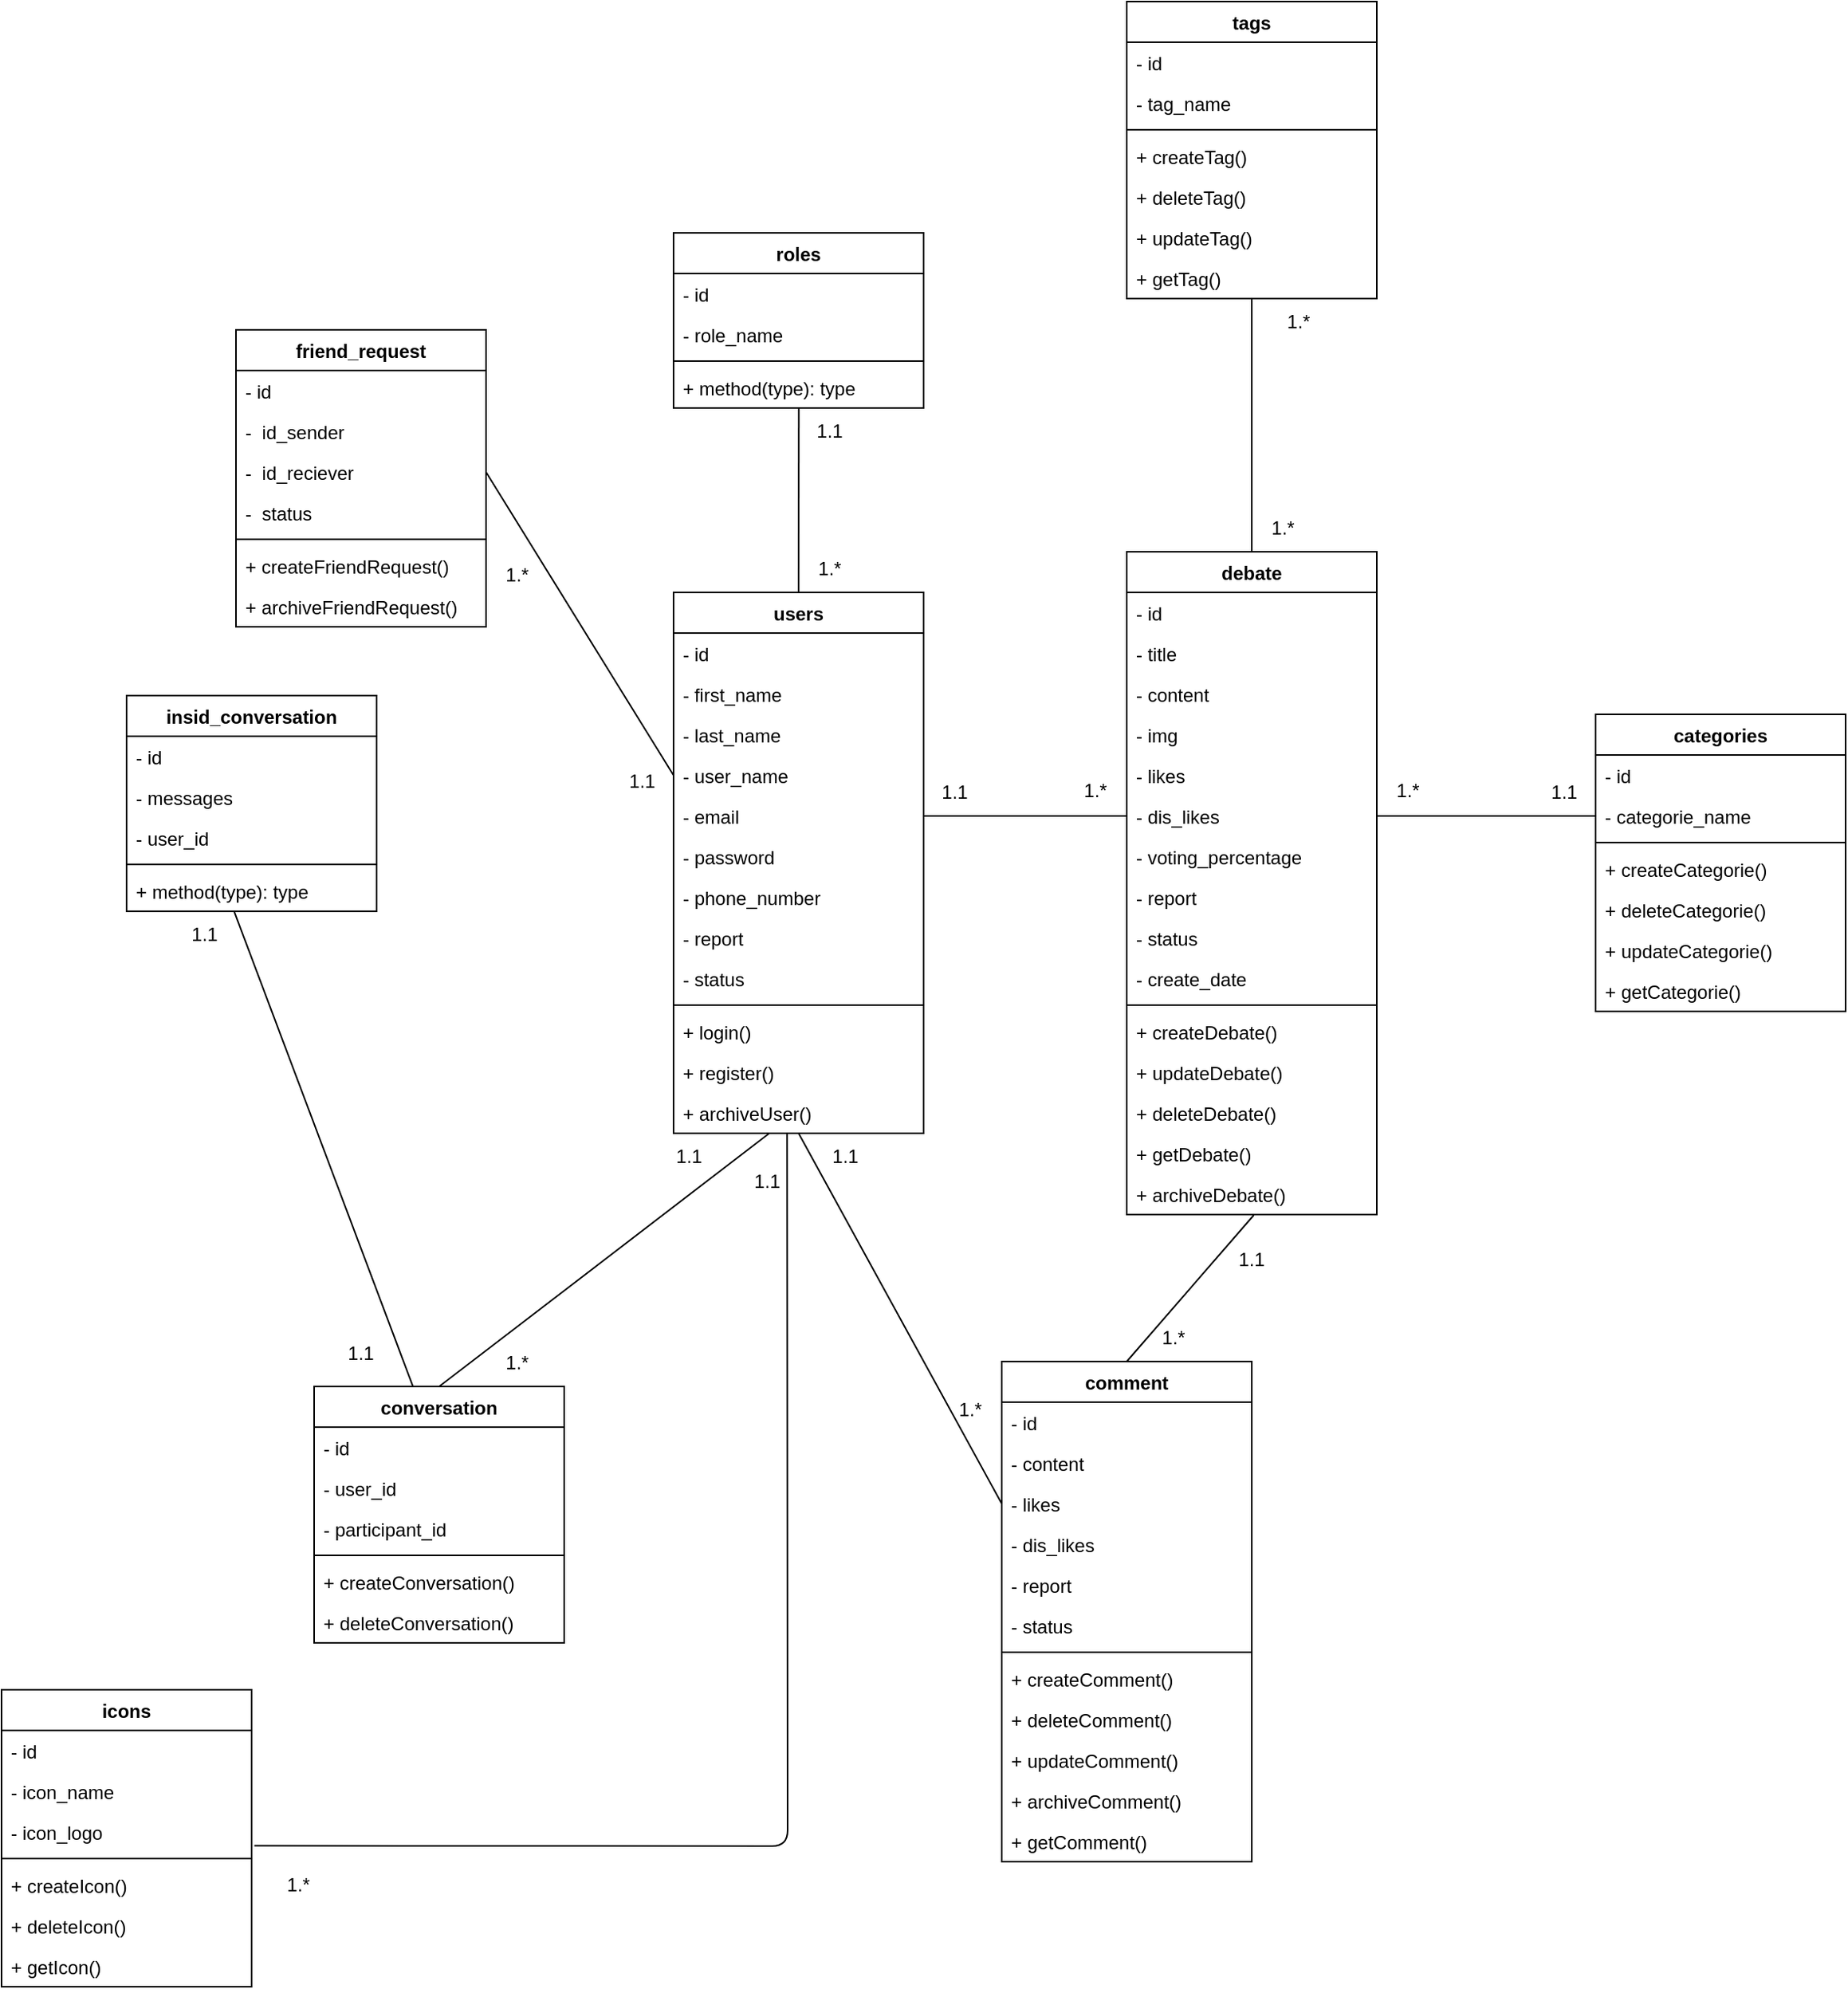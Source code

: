 <mxfile>
    <diagram id="Rh19kKVCyFqnqT23793_" name="Page-1">
        <mxGraphModel dx="1802" dy="729" grid="1" gridSize="10" guides="1" tooltips="1" connect="1" arrows="1" fold="1" page="1" pageScale="1" pageWidth="850" pageHeight="1100" math="0" shadow="0">
            <root>
                <mxCell id="0"/>
                <mxCell id="1" parent="0"/>
                <mxCell id="2" value="debate" style="swimlane;fontStyle=1;align=center;verticalAlign=top;childLayout=stackLayout;horizontal=1;startSize=26;horizontalStack=0;resizeParent=1;resizeParentMax=0;resizeLast=0;collapsible=1;marginBottom=0;" parent="1" vertex="1">
                    <mxGeometry x="340" y="372" width="160" height="424" as="geometry"/>
                </mxCell>
                <mxCell id="3" value="- id" style="text;strokeColor=none;fillColor=none;align=left;verticalAlign=top;spacingLeft=4;spacingRight=4;overflow=hidden;rotatable=0;points=[[0,0.5],[1,0.5]];portConstraint=eastwest;" parent="2" vertex="1">
                    <mxGeometry y="26" width="160" height="26" as="geometry"/>
                </mxCell>
                <mxCell id="71" value="- title" style="text;strokeColor=none;fillColor=none;align=left;verticalAlign=top;spacingLeft=4;spacingRight=4;overflow=hidden;rotatable=0;points=[[0,0.5],[1,0.5]];portConstraint=eastwest;" parent="2" vertex="1">
                    <mxGeometry y="52" width="160" height="26" as="geometry"/>
                </mxCell>
                <mxCell id="6" value="- content" style="text;strokeColor=none;fillColor=none;align=left;verticalAlign=top;spacingLeft=4;spacingRight=4;overflow=hidden;rotatable=0;points=[[0,0.5],[1,0.5]];portConstraint=eastwest;" parent="2" vertex="1">
                    <mxGeometry y="78" width="160" height="26" as="geometry"/>
                </mxCell>
                <mxCell id="7" value="- img" style="text;strokeColor=none;fillColor=none;align=left;verticalAlign=top;spacingLeft=4;spacingRight=4;overflow=hidden;rotatable=0;points=[[0,0.5],[1,0.5]];portConstraint=eastwest;" parent="2" vertex="1">
                    <mxGeometry y="104" width="160" height="26" as="geometry"/>
                </mxCell>
                <mxCell id="8" value="- likes" style="text;strokeColor=none;fillColor=none;align=left;verticalAlign=top;spacingLeft=4;spacingRight=4;overflow=hidden;rotatable=0;points=[[0,0.5],[1,0.5]];portConstraint=eastwest;" parent="2" vertex="1">
                    <mxGeometry y="130" width="160" height="26" as="geometry"/>
                </mxCell>
                <mxCell id="9" value="- dis_likes" style="text;strokeColor=none;fillColor=none;align=left;verticalAlign=top;spacingLeft=4;spacingRight=4;overflow=hidden;rotatable=0;points=[[0,0.5],[1,0.5]];portConstraint=eastwest;" parent="2" vertex="1">
                    <mxGeometry y="156" width="160" height="26" as="geometry"/>
                </mxCell>
                <mxCell id="12" value="- voting_percentage" style="text;strokeColor=none;fillColor=none;align=left;verticalAlign=top;spacingLeft=4;spacingRight=4;overflow=hidden;rotatable=0;points=[[0,0.5],[1,0.5]];portConstraint=eastwest;" parent="2" vertex="1">
                    <mxGeometry y="182" width="160" height="26" as="geometry"/>
                </mxCell>
                <mxCell id="14" value="- report" style="text;strokeColor=none;fillColor=none;align=left;verticalAlign=top;spacingLeft=4;spacingRight=4;overflow=hidden;rotatable=0;points=[[0,0.5],[1,0.5]];portConstraint=eastwest;" parent="2" vertex="1">
                    <mxGeometry y="208" width="160" height="26" as="geometry"/>
                </mxCell>
                <mxCell id="11" value="- status" style="text;strokeColor=none;fillColor=none;align=left;verticalAlign=top;spacingLeft=4;spacingRight=4;overflow=hidden;rotatable=0;points=[[0,0.5],[1,0.5]];portConstraint=eastwest;" parent="2" vertex="1">
                    <mxGeometry y="234" width="160" height="26" as="geometry"/>
                </mxCell>
                <mxCell id="13" value="- create_date" style="text;strokeColor=none;fillColor=none;align=left;verticalAlign=top;spacingLeft=4;spacingRight=4;overflow=hidden;rotatable=0;points=[[0,0.5],[1,0.5]];portConstraint=eastwest;" parent="2" vertex="1">
                    <mxGeometry y="260" width="160" height="26" as="geometry"/>
                </mxCell>
                <mxCell id="4" value="" style="line;strokeWidth=1;fillColor=none;align=left;verticalAlign=middle;spacingTop=-1;spacingLeft=3;spacingRight=3;rotatable=0;labelPosition=right;points=[];portConstraint=eastwest;strokeColor=inherit;" parent="2" vertex="1">
                    <mxGeometry y="286" width="160" height="8" as="geometry"/>
                </mxCell>
                <mxCell id="5" value="+ createDebate()" style="text;strokeColor=none;fillColor=none;align=left;verticalAlign=top;spacingLeft=4;spacingRight=4;overflow=hidden;rotatable=0;points=[[0,0.5],[1,0.5]];portConstraint=eastwest;" parent="2" vertex="1">
                    <mxGeometry y="294" width="160" height="26" as="geometry"/>
                </mxCell>
                <mxCell id="104" value="+ updateDebate()" style="text;strokeColor=none;fillColor=none;align=left;verticalAlign=top;spacingLeft=4;spacingRight=4;overflow=hidden;rotatable=0;points=[[0,0.5],[1,0.5]];portConstraint=eastwest;" parent="2" vertex="1">
                    <mxGeometry y="320" width="160" height="26" as="geometry"/>
                </mxCell>
                <mxCell id="105" value="+ deleteDebate()" style="text;strokeColor=none;fillColor=none;align=left;verticalAlign=top;spacingLeft=4;spacingRight=4;overflow=hidden;rotatable=0;points=[[0,0.5],[1,0.5]];portConstraint=eastwest;" parent="2" vertex="1">
                    <mxGeometry y="346" width="160" height="26" as="geometry"/>
                </mxCell>
                <mxCell id="106" value="+ getDebate()" style="text;strokeColor=none;fillColor=none;align=left;verticalAlign=top;spacingLeft=4;spacingRight=4;overflow=hidden;rotatable=0;points=[[0,0.5],[1,0.5]];portConstraint=eastwest;" parent="2" vertex="1">
                    <mxGeometry y="372" width="160" height="26" as="geometry"/>
                </mxCell>
                <mxCell id="108" value="+ archiveDebate()" style="text;strokeColor=none;fillColor=none;align=left;verticalAlign=top;spacingLeft=4;spacingRight=4;overflow=hidden;rotatable=0;points=[[0,0.5],[1,0.5]];portConstraint=eastwest;" parent="2" vertex="1">
                    <mxGeometry y="398" width="160" height="26" as="geometry"/>
                </mxCell>
                <mxCell id="15" value="users" style="swimlane;fontStyle=1;align=center;verticalAlign=top;childLayout=stackLayout;horizontal=1;startSize=26;horizontalStack=0;resizeParent=1;resizeParentMax=0;resizeLast=0;collapsible=1;marginBottom=0;" parent="1" vertex="1">
                    <mxGeometry x="50" y="398" width="160" height="346" as="geometry"/>
                </mxCell>
                <mxCell id="16" value="- id" style="text;strokeColor=none;fillColor=none;align=left;verticalAlign=top;spacingLeft=4;spacingRight=4;overflow=hidden;rotatable=0;points=[[0,0.5],[1,0.5]];portConstraint=eastwest;" parent="15" vertex="1">
                    <mxGeometry y="26" width="160" height="26" as="geometry"/>
                </mxCell>
                <mxCell id="19" value="- first_name" style="text;strokeColor=none;fillColor=none;align=left;verticalAlign=top;spacingLeft=4;spacingRight=4;overflow=hidden;rotatable=0;points=[[0,0.5],[1,0.5]];portConstraint=eastwest;" parent="15" vertex="1">
                    <mxGeometry y="52" width="160" height="26" as="geometry"/>
                </mxCell>
                <mxCell id="20" value="- last_name" style="text;strokeColor=none;fillColor=none;align=left;verticalAlign=top;spacingLeft=4;spacingRight=4;overflow=hidden;rotatable=0;points=[[0,0.5],[1,0.5]];portConstraint=eastwest;" parent="15" vertex="1">
                    <mxGeometry y="78" width="160" height="26" as="geometry"/>
                </mxCell>
                <mxCell id="93" value="- user_name" style="text;strokeColor=none;fillColor=none;align=left;verticalAlign=top;spacingLeft=4;spacingRight=4;overflow=hidden;rotatable=0;points=[[0,0.5],[1,0.5]];portConstraint=eastwest;" parent="15" vertex="1">
                    <mxGeometry y="104" width="160" height="26" as="geometry"/>
                </mxCell>
                <mxCell id="21" value="- email" style="text;strokeColor=none;fillColor=none;align=left;verticalAlign=top;spacingLeft=4;spacingRight=4;overflow=hidden;rotatable=0;points=[[0,0.5],[1,0.5]];portConstraint=eastwest;" parent="15" vertex="1">
                    <mxGeometry y="130" width="160" height="26" as="geometry"/>
                </mxCell>
                <mxCell id="22" value="- password" style="text;strokeColor=none;fillColor=none;align=left;verticalAlign=top;spacingLeft=4;spacingRight=4;overflow=hidden;rotatable=0;points=[[0,0.5],[1,0.5]];portConstraint=eastwest;" parent="15" vertex="1">
                    <mxGeometry y="156" width="160" height="26" as="geometry"/>
                </mxCell>
                <mxCell id="23" value="- phone_number" style="text;strokeColor=none;fillColor=none;align=left;verticalAlign=top;spacingLeft=4;spacingRight=4;overflow=hidden;rotatable=0;points=[[0,0.5],[1,0.5]];portConstraint=eastwest;" parent="15" vertex="1">
                    <mxGeometry y="182" width="160" height="26" as="geometry"/>
                </mxCell>
                <mxCell id="120" value="- report" style="text;strokeColor=none;fillColor=none;align=left;verticalAlign=top;spacingLeft=4;spacingRight=4;overflow=hidden;rotatable=0;points=[[0,0.5],[1,0.5]];portConstraint=eastwest;" parent="15" vertex="1">
                    <mxGeometry y="208" width="160" height="26" as="geometry"/>
                </mxCell>
                <mxCell id="121" value="- status" style="text;strokeColor=none;fillColor=none;align=left;verticalAlign=top;spacingLeft=4;spacingRight=4;overflow=hidden;rotatable=0;points=[[0,0.5],[1,0.5]];portConstraint=eastwest;" parent="15" vertex="1">
                    <mxGeometry y="234" width="160" height="26" as="geometry"/>
                </mxCell>
                <mxCell id="17" value="" style="line;strokeWidth=1;fillColor=none;align=left;verticalAlign=middle;spacingTop=-1;spacingLeft=3;spacingRight=3;rotatable=0;labelPosition=right;points=[];portConstraint=eastwest;strokeColor=inherit;" parent="15" vertex="1">
                    <mxGeometry y="260" width="160" height="8" as="geometry"/>
                </mxCell>
                <mxCell id="18" value="+ login()" style="text;strokeColor=none;fillColor=none;align=left;verticalAlign=top;spacingLeft=4;spacingRight=4;overflow=hidden;rotatable=0;points=[[0,0.5],[1,0.5]];portConstraint=eastwest;" parent="15" vertex="1">
                    <mxGeometry y="268" width="160" height="26" as="geometry"/>
                </mxCell>
                <mxCell id="117" value="+ register()" style="text;strokeColor=none;fillColor=none;align=left;verticalAlign=top;spacingLeft=4;spacingRight=4;overflow=hidden;rotatable=0;points=[[0,0.5],[1,0.5]];portConstraint=eastwest;" parent="15" vertex="1">
                    <mxGeometry y="294" width="160" height="26" as="geometry"/>
                </mxCell>
                <mxCell id="118" value="+ archiveUser()" style="text;strokeColor=none;fillColor=none;align=left;verticalAlign=top;spacingLeft=4;spacingRight=4;overflow=hidden;rotatable=0;points=[[0,0.5],[1,0.5]];portConstraint=eastwest;" parent="15" vertex="1">
                    <mxGeometry y="320" width="160" height="26" as="geometry"/>
                </mxCell>
                <mxCell id="24" value="roles" style="swimlane;fontStyle=1;align=center;verticalAlign=top;childLayout=stackLayout;horizontal=1;startSize=26;horizontalStack=0;resizeParent=1;resizeParentMax=0;resizeLast=0;collapsible=1;marginBottom=0;" parent="1" vertex="1">
                    <mxGeometry x="50" y="168" width="160" height="112" as="geometry"/>
                </mxCell>
                <mxCell id="25" value="- id" style="text;strokeColor=none;fillColor=none;align=left;verticalAlign=top;spacingLeft=4;spacingRight=4;overflow=hidden;rotatable=0;points=[[0,0.5],[1,0.5]];portConstraint=eastwest;" parent="24" vertex="1">
                    <mxGeometry y="26" width="160" height="26" as="geometry"/>
                </mxCell>
                <mxCell id="28" value="- role_name" style="text;strokeColor=none;fillColor=none;align=left;verticalAlign=top;spacingLeft=4;spacingRight=4;overflow=hidden;rotatable=0;points=[[0,0.5],[1,0.5]];portConstraint=eastwest;" parent="24" vertex="1">
                    <mxGeometry y="52" width="160" height="26" as="geometry"/>
                </mxCell>
                <mxCell id="26" value="" style="line;strokeWidth=1;fillColor=none;align=left;verticalAlign=middle;spacingTop=-1;spacingLeft=3;spacingRight=3;rotatable=0;labelPosition=right;points=[];portConstraint=eastwest;strokeColor=inherit;" parent="24" vertex="1">
                    <mxGeometry y="78" width="160" height="8" as="geometry"/>
                </mxCell>
                <mxCell id="27" value="+ method(type): type" style="text;strokeColor=none;fillColor=none;align=left;verticalAlign=top;spacingLeft=4;spacingRight=4;overflow=hidden;rotatable=0;points=[[0,0.5],[1,0.5]];portConstraint=eastwest;" parent="24" vertex="1">
                    <mxGeometry y="86" width="160" height="26" as="geometry"/>
                </mxCell>
                <mxCell id="29" value="comment" style="swimlane;fontStyle=1;align=center;verticalAlign=top;childLayout=stackLayout;horizontal=1;startSize=26;horizontalStack=0;resizeParent=1;resizeParentMax=0;resizeLast=0;collapsible=1;marginBottom=0;" parent="1" vertex="1">
                    <mxGeometry x="260" y="890" width="160" height="320" as="geometry"/>
                </mxCell>
                <mxCell id="30" value="- id" style="text;strokeColor=none;fillColor=none;align=left;verticalAlign=top;spacingLeft=4;spacingRight=4;overflow=hidden;rotatable=0;points=[[0,0.5],[1,0.5]];portConstraint=eastwest;" parent="29" vertex="1">
                    <mxGeometry y="26" width="160" height="26" as="geometry"/>
                </mxCell>
                <mxCell id="34" value="- content" style="text;strokeColor=none;fillColor=none;align=left;verticalAlign=top;spacingLeft=4;spacingRight=4;overflow=hidden;rotatable=0;points=[[0,0.5],[1,0.5]];portConstraint=eastwest;" parent="29" vertex="1">
                    <mxGeometry y="52" width="160" height="26" as="geometry"/>
                </mxCell>
                <mxCell id="49" value="- likes" style="text;strokeColor=none;fillColor=none;align=left;verticalAlign=top;spacingLeft=4;spacingRight=4;overflow=hidden;rotatable=0;points=[[0,0.5],[1,0.5]];portConstraint=eastwest;" parent="29" vertex="1">
                    <mxGeometry y="78" width="160" height="26" as="geometry"/>
                </mxCell>
                <mxCell id="50" value="- dis_likes" style="text;strokeColor=none;fillColor=none;align=left;verticalAlign=top;spacingLeft=4;spacingRight=4;overflow=hidden;rotatable=0;points=[[0,0.5],[1,0.5]];portConstraint=eastwest;" parent="29" vertex="1">
                    <mxGeometry y="104" width="160" height="26" as="geometry"/>
                </mxCell>
                <mxCell id="69" value="- report" style="text;strokeColor=none;fillColor=none;align=left;verticalAlign=top;spacingLeft=4;spacingRight=4;overflow=hidden;rotatable=0;points=[[0,0.5],[1,0.5]];portConstraint=eastwest;" parent="29" vertex="1">
                    <mxGeometry y="130" width="160" height="26" as="geometry"/>
                </mxCell>
                <mxCell id="70" value="- status" style="text;strokeColor=none;fillColor=none;align=left;verticalAlign=top;spacingLeft=4;spacingRight=4;overflow=hidden;rotatable=0;points=[[0,0.5],[1,0.5]];portConstraint=eastwest;" parent="29" vertex="1">
                    <mxGeometry y="156" width="160" height="26" as="geometry"/>
                </mxCell>
                <mxCell id="31" value="" style="line;strokeWidth=1;fillColor=none;align=left;verticalAlign=middle;spacingTop=-1;spacingLeft=3;spacingRight=3;rotatable=0;labelPosition=right;points=[];portConstraint=eastwest;strokeColor=inherit;" parent="29" vertex="1">
                    <mxGeometry y="182" width="160" height="8" as="geometry"/>
                </mxCell>
                <mxCell id="32" value="+ createComment()" style="text;strokeColor=none;fillColor=none;align=left;verticalAlign=top;spacingLeft=4;spacingRight=4;overflow=hidden;rotatable=0;points=[[0,0.5],[1,0.5]];portConstraint=eastwest;" parent="29" vertex="1">
                    <mxGeometry y="190" width="160" height="26" as="geometry"/>
                </mxCell>
                <mxCell id="113" value="+ deleteComment()" style="text;strokeColor=none;fillColor=none;align=left;verticalAlign=top;spacingLeft=4;spacingRight=4;overflow=hidden;rotatable=0;points=[[0,0.5],[1,0.5]];portConstraint=eastwest;" parent="29" vertex="1">
                    <mxGeometry y="216" width="160" height="26" as="geometry"/>
                </mxCell>
                <mxCell id="114" value="+ updateComment()" style="text;strokeColor=none;fillColor=none;align=left;verticalAlign=top;spacingLeft=4;spacingRight=4;overflow=hidden;rotatable=0;points=[[0,0.5],[1,0.5]];portConstraint=eastwest;" parent="29" vertex="1">
                    <mxGeometry y="242" width="160" height="26" as="geometry"/>
                </mxCell>
                <mxCell id="115" value="+ archiveComment()" style="text;strokeColor=none;fillColor=none;align=left;verticalAlign=top;spacingLeft=4;spacingRight=4;overflow=hidden;rotatable=0;points=[[0,0.5],[1,0.5]];portConstraint=eastwest;" parent="29" vertex="1">
                    <mxGeometry y="268" width="160" height="26" as="geometry"/>
                </mxCell>
                <mxCell id="116" value="+ getComment()" style="text;strokeColor=none;fillColor=none;align=left;verticalAlign=top;spacingLeft=4;spacingRight=4;overflow=hidden;rotatable=0;points=[[0,0.5],[1,0.5]];portConstraint=eastwest;" parent="29" vertex="1">
                    <mxGeometry y="294" width="160" height="26" as="geometry"/>
                </mxCell>
                <mxCell id="38" value="tags" style="swimlane;fontStyle=1;align=center;verticalAlign=top;childLayout=stackLayout;horizontal=1;startSize=26;horizontalStack=0;resizeParent=1;resizeParentMax=0;resizeLast=0;collapsible=1;marginBottom=0;" parent="1" vertex="1">
                    <mxGeometry x="340" y="20" width="160" height="190" as="geometry"/>
                </mxCell>
                <mxCell id="39" value="- id" style="text;strokeColor=none;fillColor=none;align=left;verticalAlign=top;spacingLeft=4;spacingRight=4;overflow=hidden;rotatable=0;points=[[0,0.5],[1,0.5]];portConstraint=eastwest;" parent="38" vertex="1">
                    <mxGeometry y="26" width="160" height="26" as="geometry"/>
                </mxCell>
                <mxCell id="48" value="- tag_name" style="text;strokeColor=none;fillColor=none;align=left;verticalAlign=top;spacingLeft=4;spacingRight=4;overflow=hidden;rotatable=0;points=[[0,0.5],[1,0.5]];portConstraint=eastwest;" parent="38" vertex="1">
                    <mxGeometry y="52" width="160" height="26" as="geometry"/>
                </mxCell>
                <mxCell id="40" value="" style="line;strokeWidth=1;fillColor=none;align=left;verticalAlign=middle;spacingTop=-1;spacingLeft=3;spacingRight=3;rotatable=0;labelPosition=right;points=[];portConstraint=eastwest;strokeColor=inherit;" parent="38" vertex="1">
                    <mxGeometry y="78" width="160" height="8" as="geometry"/>
                </mxCell>
                <mxCell id="41" value="+ createTag()" style="text;strokeColor=none;fillColor=none;align=left;verticalAlign=top;spacingLeft=4;spacingRight=4;overflow=hidden;rotatable=0;points=[[0,0.5],[1,0.5]];portConstraint=eastwest;" parent="38" vertex="1">
                    <mxGeometry y="86" width="160" height="26" as="geometry"/>
                </mxCell>
                <mxCell id="125" value="+ deleteTag()" style="text;strokeColor=none;fillColor=none;align=left;verticalAlign=top;spacingLeft=4;spacingRight=4;overflow=hidden;rotatable=0;points=[[0,0.5],[1,0.5]];portConstraint=eastwest;" parent="38" vertex="1">
                    <mxGeometry y="112" width="160" height="26" as="geometry"/>
                </mxCell>
                <mxCell id="126" value="+ updateTag()" style="text;strokeColor=none;fillColor=none;align=left;verticalAlign=top;spacingLeft=4;spacingRight=4;overflow=hidden;rotatable=0;points=[[0,0.5],[1,0.5]];portConstraint=eastwest;" parent="38" vertex="1">
                    <mxGeometry y="138" width="160" height="26" as="geometry"/>
                </mxCell>
                <mxCell id="127" value="+ getTag()" style="text;strokeColor=none;fillColor=none;align=left;verticalAlign=top;spacingLeft=4;spacingRight=4;overflow=hidden;rotatable=0;points=[[0,0.5],[1,0.5]];portConstraint=eastwest;" parent="38" vertex="1">
                    <mxGeometry y="164" width="160" height="26" as="geometry"/>
                </mxCell>
                <mxCell id="42" value="categories" style="swimlane;fontStyle=1;align=center;verticalAlign=top;childLayout=stackLayout;horizontal=1;startSize=26;horizontalStack=0;resizeParent=1;resizeParentMax=0;resizeLast=0;collapsible=1;marginBottom=0;" parent="1" vertex="1">
                    <mxGeometry x="640" y="476" width="160" height="190" as="geometry"/>
                </mxCell>
                <mxCell id="43" value="- id" style="text;strokeColor=none;fillColor=none;align=left;verticalAlign=top;spacingLeft=4;spacingRight=4;overflow=hidden;rotatable=0;points=[[0,0.5],[1,0.5]];portConstraint=eastwest;" parent="42" vertex="1">
                    <mxGeometry y="26" width="160" height="26" as="geometry"/>
                </mxCell>
                <mxCell id="47" value="- categorie_name" style="text;strokeColor=none;fillColor=none;align=left;verticalAlign=top;spacingLeft=4;spacingRight=4;overflow=hidden;rotatable=0;points=[[0,0.5],[1,0.5]];portConstraint=eastwest;" parent="42" vertex="1">
                    <mxGeometry y="52" width="160" height="26" as="geometry"/>
                </mxCell>
                <mxCell id="44" value="" style="line;strokeWidth=1;fillColor=none;align=left;verticalAlign=middle;spacingTop=-1;spacingLeft=3;spacingRight=3;rotatable=0;labelPosition=right;points=[];portConstraint=eastwest;strokeColor=inherit;" parent="42" vertex="1">
                    <mxGeometry y="78" width="160" height="8" as="geometry"/>
                </mxCell>
                <mxCell id="45" value="+ createCategorie()" style="text;strokeColor=none;fillColor=none;align=left;verticalAlign=top;spacingLeft=4;spacingRight=4;overflow=hidden;rotatable=0;points=[[0,0.5],[1,0.5]];portConstraint=eastwest;" parent="42" vertex="1">
                    <mxGeometry y="86" width="160" height="26" as="geometry"/>
                </mxCell>
                <mxCell id="109" value="+ deleteCategorie()" style="text;strokeColor=none;fillColor=none;align=left;verticalAlign=top;spacingLeft=4;spacingRight=4;overflow=hidden;rotatable=0;points=[[0,0.5],[1,0.5]];portConstraint=eastwest;" parent="42" vertex="1">
                    <mxGeometry y="112" width="160" height="26" as="geometry"/>
                </mxCell>
                <mxCell id="110" value="+ updateCategorie()" style="text;strokeColor=none;fillColor=none;align=left;verticalAlign=top;spacingLeft=4;spacingRight=4;overflow=hidden;rotatable=0;points=[[0,0.5],[1,0.5]];portConstraint=eastwest;" parent="42" vertex="1">
                    <mxGeometry y="138" width="160" height="26" as="geometry"/>
                </mxCell>
                <mxCell id="111" value="+ getCategorie()" style="text;strokeColor=none;fillColor=none;align=left;verticalAlign=top;spacingLeft=4;spacingRight=4;overflow=hidden;rotatable=0;points=[[0,0.5],[1,0.5]];portConstraint=eastwest;" parent="42" vertex="1">
                    <mxGeometry y="164" width="160" height="26" as="geometry"/>
                </mxCell>
                <mxCell id="51" value="" style="endArrow=none;html=1;exitX=1;exitY=0.5;exitDx=0;exitDy=0;entryX=0;entryY=0.5;entryDx=0;entryDy=0;" parent="1" source="21" target="9" edge="1">
                    <mxGeometry width="50" height="50" relative="1" as="geometry">
                        <mxPoint x="400" y="510" as="sourcePoint"/>
                        <mxPoint x="450" y="460" as="targetPoint"/>
                    </mxGeometry>
                </mxCell>
                <mxCell id="52" value="" style="endArrow=none;html=1;exitX=0.508;exitY=1.015;exitDx=0;exitDy=0;exitPerimeter=0;entryX=0.5;entryY=0;entryDx=0;entryDy=0;" parent="1" source="108" target="29" edge="1">
                    <mxGeometry width="50" height="50" relative="1" as="geometry">
                        <mxPoint x="370" y="570" as="sourcePoint"/>
                        <mxPoint x="420" y="520" as="targetPoint"/>
                    </mxGeometry>
                </mxCell>
                <mxCell id="53" value="" style="endArrow=none;html=1;exitX=0.5;exitY=1;exitDx=0;exitDy=0;entryX=0;entryY=0.5;entryDx=0;entryDy=0;" parent="1" source="15" target="49" edge="1">
                    <mxGeometry width="50" height="50" relative="1" as="geometry">
                        <mxPoint x="130.32" y="770.598" as="sourcePoint"/>
                        <mxPoint x="360" y="570" as="targetPoint"/>
                    </mxGeometry>
                </mxCell>
                <mxCell id="54" value="" style="endArrow=none;html=1;exitX=0.5;exitY=0;exitDx=0;exitDy=0;entryX=0.501;entryY=1.01;entryDx=0;entryDy=0;entryPerimeter=0;" parent="1" source="15" target="27" edge="1">
                    <mxGeometry width="50" height="50" relative="1" as="geometry">
                        <mxPoint x="240" y="450" as="sourcePoint"/>
                        <mxPoint x="290" y="400" as="targetPoint"/>
                    </mxGeometry>
                </mxCell>
                <mxCell id="55" value="" style="endArrow=none;html=1;exitX=0.5;exitY=0;exitDx=0;exitDy=0;" parent="1" source="2" edge="1">
                    <mxGeometry width="50" height="50" relative="1" as="geometry">
                        <mxPoint x="590" y="390" as="sourcePoint"/>
                        <mxPoint x="420" y="210" as="targetPoint"/>
                    </mxGeometry>
                </mxCell>
                <mxCell id="56" value="" style="endArrow=none;html=1;exitX=1;exitY=0.5;exitDx=0;exitDy=0;entryX=0;entryY=0.5;entryDx=0;entryDy=0;" parent="1" source="9" target="47" edge="1">
                    <mxGeometry width="50" height="50" relative="1" as="geometry">
                        <mxPoint x="590" y="570" as="sourcePoint"/>
                        <mxPoint x="640" y="520" as="targetPoint"/>
                    </mxGeometry>
                </mxCell>
                <mxCell id="57" value="1.*" style="text;strokeColor=none;align=center;fillColor=none;html=1;verticalAlign=middle;whiteSpace=wrap;rounded=0;" parent="1" vertex="1">
                    <mxGeometry x="410" y="342" width="60" height="30" as="geometry"/>
                </mxCell>
                <mxCell id="58" value="1.*" style="text;strokeColor=none;align=center;fillColor=none;html=1;verticalAlign=middle;whiteSpace=wrap;rounded=0;" parent="1" vertex="1">
                    <mxGeometry x="420" y="210" width="60" height="30" as="geometry"/>
                </mxCell>
                <mxCell id="59" value="1.*" style="text;strokeColor=none;align=center;fillColor=none;html=1;verticalAlign=middle;whiteSpace=wrap;rounded=0;" parent="1" vertex="1">
                    <mxGeometry x="490" y="510" width="60" height="30" as="geometry"/>
                </mxCell>
                <mxCell id="60" value="1.1" style="text;strokeColor=none;align=center;fillColor=none;html=1;verticalAlign=middle;whiteSpace=wrap;rounded=0;" parent="1" vertex="1">
                    <mxGeometry x="590" y="511" width="60" height="30" as="geometry"/>
                </mxCell>
                <mxCell id="62" value="1.1" style="text;strokeColor=none;align=center;fillColor=none;html=1;verticalAlign=middle;whiteSpace=wrap;rounded=0;" parent="1" vertex="1">
                    <mxGeometry x="390" y="810" width="60" height="30" as="geometry"/>
                </mxCell>
                <mxCell id="64" value="1.*" style="text;strokeColor=none;align=center;fillColor=none;html=1;verticalAlign=middle;whiteSpace=wrap;rounded=0;" parent="1" vertex="1">
                    <mxGeometry x="210" y="906" width="60" height="30" as="geometry"/>
                </mxCell>
                <mxCell id="65" value="1.*" style="text;strokeColor=none;align=center;fillColor=none;html=1;verticalAlign=middle;whiteSpace=wrap;rounded=0;" parent="1" vertex="1">
                    <mxGeometry x="290" y="510" width="60" height="30" as="geometry"/>
                </mxCell>
                <mxCell id="66" value="1.1" style="text;strokeColor=none;align=center;fillColor=none;html=1;verticalAlign=middle;whiteSpace=wrap;rounded=0;" parent="1" vertex="1">
                    <mxGeometry x="200" y="511" width="60" height="30" as="geometry"/>
                </mxCell>
                <mxCell id="67" value="1.1" style="text;strokeColor=none;align=center;fillColor=none;html=1;verticalAlign=middle;whiteSpace=wrap;rounded=0;" parent="1" vertex="1">
                    <mxGeometry x="120" y="280" width="60" height="30" as="geometry"/>
                </mxCell>
                <mxCell id="68" value="1.*" style="text;strokeColor=none;align=center;fillColor=none;html=1;verticalAlign=middle;whiteSpace=wrap;rounded=0;" parent="1" vertex="1">
                    <mxGeometry x="120" y="368" width="60" height="30" as="geometry"/>
                </mxCell>
                <mxCell id="72" value="1.*" style="text;strokeColor=none;align=center;fillColor=none;html=1;verticalAlign=middle;whiteSpace=wrap;rounded=0;" parent="1" vertex="1">
                    <mxGeometry x="340" y="860" width="60" height="30" as="geometry"/>
                </mxCell>
                <mxCell id="73" value="conversation" style="swimlane;fontStyle=1;align=center;verticalAlign=top;childLayout=stackLayout;horizontal=1;startSize=26;horizontalStack=0;resizeParent=1;resizeParentMax=0;resizeLast=0;collapsible=1;marginBottom=0;direction=east;" parent="1" vertex="1">
                    <mxGeometry x="-180" y="906" width="160" height="164" as="geometry"/>
                </mxCell>
                <mxCell id="74" value="- id" style="text;strokeColor=none;fillColor=none;align=left;verticalAlign=top;spacingLeft=4;spacingRight=4;overflow=hidden;rotatable=0;points=[[0,0.5],[1,0.5]];portConstraint=eastwest;" parent="73" vertex="1">
                    <mxGeometry y="26" width="160" height="26" as="geometry"/>
                </mxCell>
                <mxCell id="77" value="- user_id" style="text;strokeColor=none;fillColor=none;align=left;verticalAlign=top;spacingLeft=4;spacingRight=4;overflow=hidden;rotatable=0;points=[[0,0.5],[1,0.5]];portConstraint=eastwest;" parent="73" vertex="1">
                    <mxGeometry y="52" width="160" height="26" as="geometry"/>
                </mxCell>
                <mxCell id="78" value="- participant_id" style="text;strokeColor=none;fillColor=none;align=left;verticalAlign=top;spacingLeft=4;spacingRight=4;overflow=hidden;rotatable=0;points=[[0,0.5],[1,0.5]];portConstraint=eastwest;" parent="73" vertex="1">
                    <mxGeometry y="78" width="160" height="26" as="geometry"/>
                </mxCell>
                <mxCell id="75" value="" style="line;strokeWidth=1;fillColor=none;align=left;verticalAlign=middle;spacingTop=-1;spacingLeft=3;spacingRight=3;rotatable=0;labelPosition=right;points=[];portConstraint=eastwest;strokeColor=inherit;" parent="73" vertex="1">
                    <mxGeometry y="104" width="160" height="8" as="geometry"/>
                </mxCell>
                <mxCell id="76" value="+ createConversation()" style="text;strokeColor=none;fillColor=none;align=left;verticalAlign=top;spacingLeft=4;spacingRight=4;overflow=hidden;rotatable=0;points=[[0,0.5],[1,0.5]];portConstraint=eastwest;" parent="73" vertex="1">
                    <mxGeometry y="112" width="160" height="26" as="geometry"/>
                </mxCell>
                <mxCell id="128" value="+ deleteConversation()" style="text;strokeColor=none;fillColor=none;align=left;verticalAlign=top;spacingLeft=4;spacingRight=4;overflow=hidden;rotatable=0;points=[[0,0.5],[1,0.5]];portConstraint=eastwest;" parent="73" vertex="1">
                    <mxGeometry y="138" width="160" height="26" as="geometry"/>
                </mxCell>
                <mxCell id="79" value="" style="endArrow=none;html=1;entryX=0.383;entryY=1.001;entryDx=0;entryDy=0;entryPerimeter=0;startArrow=none;exitX=0.5;exitY=0;exitDx=0;exitDy=0;" parent="1" source="73" target="118" edge="1">
                    <mxGeometry width="50" height="50" relative="1" as="geometry">
                        <mxPoint x="-60" y="820" as="sourcePoint"/>
                        <mxPoint x="104.24" y="770.962" as="targetPoint"/>
                    </mxGeometry>
                </mxCell>
                <mxCell id="80" value="insid_conversation" style="swimlane;fontStyle=1;align=center;verticalAlign=top;childLayout=stackLayout;horizontal=1;startSize=26;horizontalStack=0;resizeParent=1;resizeParentMax=0;resizeLast=0;collapsible=1;marginBottom=0;" parent="1" vertex="1">
                    <mxGeometry x="-300" y="464" width="160" height="138" as="geometry"/>
                </mxCell>
                <mxCell id="81" value="- id" style="text;strokeColor=none;fillColor=none;align=left;verticalAlign=top;spacingLeft=4;spacingRight=4;overflow=hidden;rotatable=0;points=[[0,0.5],[1,0.5]];portConstraint=eastwest;" parent="80" vertex="1">
                    <mxGeometry y="26" width="160" height="26" as="geometry"/>
                </mxCell>
                <mxCell id="84" value="- messages" style="text;strokeColor=none;fillColor=none;align=left;verticalAlign=top;spacingLeft=4;spacingRight=4;overflow=hidden;rotatable=0;points=[[0,0.5],[1,0.5]];portConstraint=eastwest;" parent="80" vertex="1">
                    <mxGeometry y="52" width="160" height="26" as="geometry"/>
                </mxCell>
                <mxCell id="92" value="- user_id" style="text;strokeColor=none;fillColor=none;align=left;verticalAlign=top;spacingLeft=4;spacingRight=4;overflow=hidden;rotatable=0;points=[[0,0.5],[1,0.5]];portConstraint=eastwest;" parent="80" vertex="1">
                    <mxGeometry y="78" width="160" height="26" as="geometry"/>
                </mxCell>
                <mxCell id="82" value="" style="line;strokeWidth=1;fillColor=none;align=left;verticalAlign=middle;spacingTop=-1;spacingLeft=3;spacingRight=3;rotatable=0;labelPosition=right;points=[];portConstraint=eastwest;strokeColor=inherit;" parent="80" vertex="1">
                    <mxGeometry y="104" width="160" height="8" as="geometry"/>
                </mxCell>
                <mxCell id="83" value="+ method(type): type" style="text;strokeColor=none;fillColor=none;align=left;verticalAlign=top;spacingLeft=4;spacingRight=4;overflow=hidden;rotatable=0;points=[[0,0.5],[1,0.5]];portConstraint=eastwest;" parent="80" vertex="1">
                    <mxGeometry y="112" width="160" height="26" as="geometry"/>
                </mxCell>
                <mxCell id="87" value="" style="endArrow=none;html=1;entryX=0.431;entryY=1.016;entryDx=0;entryDy=0;entryPerimeter=0;exitX=0.396;exitY=0.002;exitDx=0;exitDy=0;exitPerimeter=0;" parent="1" source="73" target="83" edge="1">
                    <mxGeometry width="50" height="50" relative="1" as="geometry">
                        <mxPoint x="-230" y="700" as="sourcePoint"/>
                        <mxPoint x="-180" y="650" as="targetPoint"/>
                    </mxGeometry>
                </mxCell>
                <mxCell id="88" value="1.1" style="text;strokeColor=none;align=center;fillColor=none;html=1;verticalAlign=middle;whiteSpace=wrap;rounded=0;" parent="1" vertex="1">
                    <mxGeometry x="30" y="744" width="60" height="30" as="geometry"/>
                </mxCell>
                <mxCell id="90" value="1.1" style="text;strokeColor=none;align=center;fillColor=none;html=1;verticalAlign=middle;whiteSpace=wrap;rounded=0;" parent="1" vertex="1">
                    <mxGeometry x="-180" y="870" width="60" height="30" as="geometry"/>
                </mxCell>
                <mxCell id="91" value="1.1" style="text;strokeColor=none;align=center;fillColor=none;html=1;verticalAlign=middle;whiteSpace=wrap;rounded=0;" parent="1" vertex="1">
                    <mxGeometry x="-280" y="602" width="60" height="30" as="geometry"/>
                </mxCell>
                <mxCell id="94" value="friend_request" style="swimlane;fontStyle=1;align=center;verticalAlign=top;childLayout=stackLayout;horizontal=1;startSize=26;horizontalStack=0;resizeParent=1;resizeParentMax=0;resizeLast=0;collapsible=1;marginBottom=0;" parent="1" vertex="1">
                    <mxGeometry x="-230" y="230" width="160" height="190" as="geometry"/>
                </mxCell>
                <mxCell id="95" value="- id" style="text;strokeColor=none;fillColor=none;align=left;verticalAlign=top;spacingLeft=4;spacingRight=4;overflow=hidden;rotatable=0;points=[[0,0.5],[1,0.5]];portConstraint=eastwest;" parent="94" vertex="1">
                    <mxGeometry y="26" width="160" height="26" as="geometry"/>
                </mxCell>
                <mxCell id="98" value="-  id_sender" style="text;strokeColor=none;fillColor=none;align=left;verticalAlign=top;spacingLeft=4;spacingRight=4;overflow=hidden;rotatable=0;points=[[0,0.5],[1,0.5]];portConstraint=eastwest;" parent="94" vertex="1">
                    <mxGeometry y="52" width="160" height="26" as="geometry"/>
                </mxCell>
                <mxCell id="99" value="-  id_reciever" style="text;strokeColor=none;fillColor=none;align=left;verticalAlign=top;spacingLeft=4;spacingRight=4;overflow=hidden;rotatable=0;points=[[0,0.5],[1,0.5]];portConstraint=eastwest;" parent="94" vertex="1">
                    <mxGeometry y="78" width="160" height="26" as="geometry"/>
                </mxCell>
                <mxCell id="100" value="-  status" style="text;strokeColor=none;fillColor=none;align=left;verticalAlign=top;spacingLeft=4;spacingRight=4;overflow=hidden;rotatable=0;points=[[0,0.5],[1,0.5]];portConstraint=eastwest;" parent="94" vertex="1">
                    <mxGeometry y="104" width="160" height="26" as="geometry"/>
                </mxCell>
                <mxCell id="96" value="" style="line;strokeWidth=1;fillColor=none;align=left;verticalAlign=middle;spacingTop=-1;spacingLeft=3;spacingRight=3;rotatable=0;labelPosition=right;points=[];portConstraint=eastwest;strokeColor=inherit;" parent="94" vertex="1">
                    <mxGeometry y="130" width="160" height="8" as="geometry"/>
                </mxCell>
                <mxCell id="97" value="+ createFriendRequest()" style="text;strokeColor=none;fillColor=none;align=left;verticalAlign=top;spacingLeft=4;spacingRight=4;overflow=hidden;rotatable=0;points=[[0,0.5],[1,0.5]];portConstraint=eastwest;" parent="94" vertex="1">
                    <mxGeometry y="138" width="160" height="26" as="geometry"/>
                </mxCell>
                <mxCell id="129" value="+ archiveFriendRequest()" style="text;strokeColor=none;fillColor=none;align=left;verticalAlign=top;spacingLeft=4;spacingRight=4;overflow=hidden;rotatable=0;points=[[0,0.5],[1,0.5]];portConstraint=eastwest;" parent="94" vertex="1">
                    <mxGeometry y="164" width="160" height="26" as="geometry"/>
                </mxCell>
                <mxCell id="101" value="" style="endArrow=none;html=1;entryX=1;entryY=0.5;entryDx=0;entryDy=0;exitX=0;exitY=0.5;exitDx=0;exitDy=0;" parent="1" source="93" target="99" edge="1">
                    <mxGeometry width="50" height="50" relative="1" as="geometry">
                        <mxPoint x="60" y="450" as="sourcePoint"/>
                        <mxPoint x="110" y="400" as="targetPoint"/>
                    </mxGeometry>
                </mxCell>
                <mxCell id="102" value="1.1" style="text;strokeColor=none;align=center;fillColor=none;html=1;verticalAlign=middle;whiteSpace=wrap;rounded=0;" parent="1" vertex="1">
                    <mxGeometry y="504" width="60" height="30" as="geometry"/>
                </mxCell>
                <mxCell id="103" value="1.*" style="text;strokeColor=none;align=center;fillColor=none;html=1;verticalAlign=middle;whiteSpace=wrap;rounded=0;" parent="1" vertex="1">
                    <mxGeometry x="-80" y="372" width="60" height="30" as="geometry"/>
                </mxCell>
                <mxCell id="89" value="1.*" style="text;strokeColor=none;align=center;fillColor=none;html=1;verticalAlign=middle;whiteSpace=wrap;rounded=0;" parent="1" vertex="1">
                    <mxGeometry x="-80" y="876" width="60" height="30" as="geometry"/>
                </mxCell>
                <mxCell id="123" value="1.1" style="text;strokeColor=none;align=center;fillColor=none;html=1;verticalAlign=middle;whiteSpace=wrap;rounded=0;" parent="1" vertex="1">
                    <mxGeometry x="130" y="744" width="60" height="30" as="geometry"/>
                </mxCell>
                <mxCell id="130" value="icons" style="swimlane;fontStyle=1;align=center;verticalAlign=top;childLayout=stackLayout;horizontal=1;startSize=26;horizontalStack=0;resizeParent=1;resizeParentMax=0;resizeLast=0;collapsible=1;marginBottom=0;" parent="1" vertex="1">
                    <mxGeometry x="-380" y="1100" width="160" height="190" as="geometry"/>
                </mxCell>
                <mxCell id="131" value="- id" style="text;strokeColor=none;fillColor=none;align=left;verticalAlign=top;spacingLeft=4;spacingRight=4;overflow=hidden;rotatable=0;points=[[0,0.5],[1,0.5]];portConstraint=eastwest;" parent="130" vertex="1">
                    <mxGeometry y="26" width="160" height="26" as="geometry"/>
                </mxCell>
                <mxCell id="135" value="- icon_name" style="text;strokeColor=none;fillColor=none;align=left;verticalAlign=top;spacingLeft=4;spacingRight=4;overflow=hidden;rotatable=0;points=[[0,0.5],[1,0.5]];portConstraint=eastwest;" parent="130" vertex="1">
                    <mxGeometry y="52" width="160" height="26" as="geometry"/>
                </mxCell>
                <mxCell id="136" value="- icon_logo" style="text;strokeColor=none;fillColor=none;align=left;verticalAlign=top;spacingLeft=4;spacingRight=4;overflow=hidden;rotatable=0;points=[[0,0.5],[1,0.5]];portConstraint=eastwest;" parent="130" vertex="1">
                    <mxGeometry y="78" width="160" height="26" as="geometry"/>
                </mxCell>
                <mxCell id="132" value="" style="line;strokeWidth=1;fillColor=none;align=left;verticalAlign=middle;spacingTop=-1;spacingLeft=3;spacingRight=3;rotatable=0;labelPosition=right;points=[];portConstraint=eastwest;strokeColor=inherit;" parent="130" vertex="1">
                    <mxGeometry y="104" width="160" height="8" as="geometry"/>
                </mxCell>
                <mxCell id="133" value="+ createIcon()" style="text;strokeColor=none;fillColor=none;align=left;verticalAlign=top;spacingLeft=4;spacingRight=4;overflow=hidden;rotatable=0;points=[[0,0.5],[1,0.5]];portConstraint=eastwest;" parent="130" vertex="1">
                    <mxGeometry y="112" width="160" height="26" as="geometry"/>
                </mxCell>
                <mxCell id="137" value="+ deleteIcon()" style="text;strokeColor=none;fillColor=none;align=left;verticalAlign=top;spacingLeft=4;spacingRight=4;overflow=hidden;rotatable=0;points=[[0,0.5],[1,0.5]];portConstraint=eastwest;" parent="130" vertex="1">
                    <mxGeometry y="138" width="160" height="26" as="geometry"/>
                </mxCell>
                <mxCell id="138" value="+ getIcon()" style="text;strokeColor=none;fillColor=none;align=left;verticalAlign=top;spacingLeft=4;spacingRight=4;overflow=hidden;rotatable=0;points=[[0,0.5],[1,0.5]];portConstraint=eastwest;" parent="130" vertex="1">
                    <mxGeometry y="164" width="160" height="26" as="geometry"/>
                </mxCell>
                <mxCell id="134" value="" style="endArrow=none;html=1;entryX=0.454;entryY=0.994;entryDx=0;entryDy=0;entryPerimeter=0;exitX=1.011;exitY=0.837;exitDx=0;exitDy=0;exitPerimeter=0;" parent="1" source="136" target="118" edge="1">
                    <mxGeometry width="50" height="50" relative="1" as="geometry">
                        <mxPoint x="90" y="1200" as="sourcePoint"/>
                        <mxPoint x="-310" y="980" as="targetPoint"/>
                        <Array as="points">
                            <mxPoint x="123" y="1200"/>
                        </Array>
                    </mxGeometry>
                </mxCell>
                <mxCell id="139" value="1.1" style="text;strokeColor=none;align=center;fillColor=none;html=1;verticalAlign=middle;whiteSpace=wrap;rounded=0;" parent="1" vertex="1">
                    <mxGeometry x="80" y="760" width="60" height="30" as="geometry"/>
                </mxCell>
                <mxCell id="140" value="1.*" style="text;strokeColor=none;align=center;fillColor=none;html=1;verticalAlign=middle;whiteSpace=wrap;rounded=0;" parent="1" vertex="1">
                    <mxGeometry x="-220" y="1210" width="60" height="30" as="geometry"/>
                </mxCell>
            </root>
        </mxGraphModel>
    </diagram>
</mxfile>